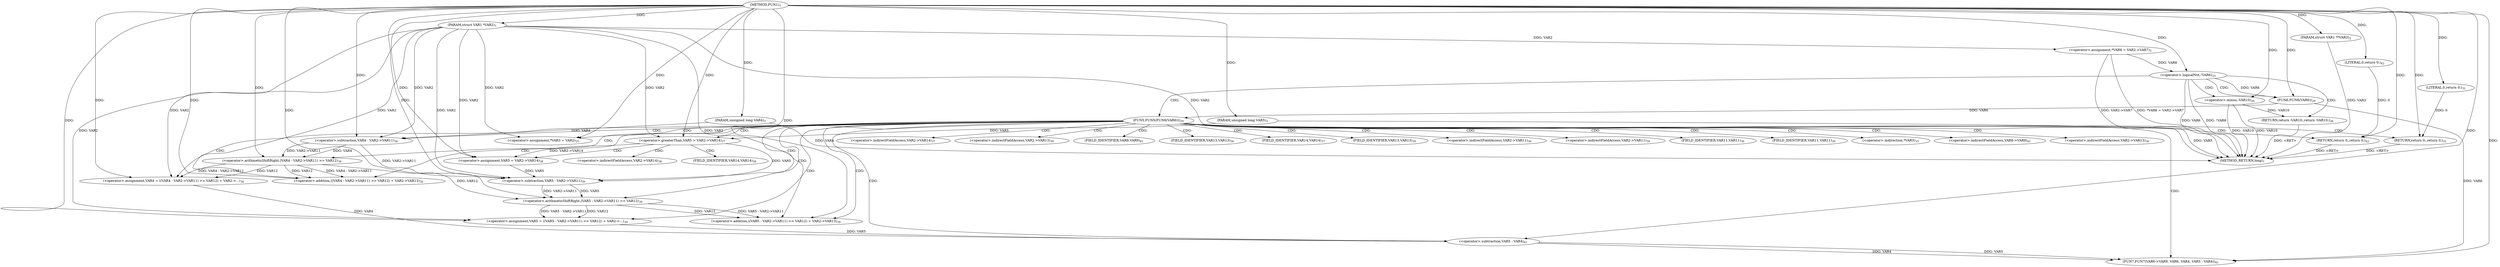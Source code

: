 digraph "FUN1" {  
"8" [label = <(METHOD,FUN1)<SUB>1</SUB>> ]
"87" [label = <(METHOD_RETURN,long)<SUB>1</SUB>> ]
"9" [label = <(PARAM,struct VAR1 *VAR2)<SUB>1</SUB>> ]
"10" [label = <(PARAM,struct VAR1 **VAR3)<SUB>2</SUB>> ]
"11" [label = <(PARAM,unsigned long VAR4)<SUB>3</SUB>> ]
"12" [label = <(PARAM,unsigned long VAR5)<SUB>3</SUB>> ]
"15" [label = <(&lt;operator&gt;.assignment,*VAR6 = VAR2-&gt;VAR7)<SUB>5</SUB>> ]
"34" [label = <(&lt;operator&gt;.assignment,*VAR3 = VAR2)<SUB>35</SUB>> ]
"38" [label = <(&lt;operator&gt;.assignment,VAR4 = ((VAR4 - VAR2-&gt;VAR11) &gt;&gt; VAR12) + VAR2-&gt;...)<SUB>36</SUB>> ]
"63" [label = <(&lt;operator&gt;.assignment,VAR5 = ((VAR5 - VAR2-&gt;VAR11) &gt;&gt; VAR12) + VAR2-&gt;...)<SUB>39</SUB>> ]
"76" [label = <(FUN7,FUN7(VAR6-&gt;VAR9, VAR6, VAR4, VAR5 - VAR4))<SUB>41</SUB>> ]
"85" [label = <(RETURN,return 0;,return 0;)<SUB>42</SUB>> ]
"21" [label = <(&lt;operator&gt;.logicalNot,!VAR6)<SUB>25</SUB>> ]
"28" [label = <(FUN5,FUN5(FUN6(VAR6)))<SUB>29</SUB>> ]
"52" [label = <(&lt;operator&gt;.greaterThan,VAR5 &gt; VAR2-&gt;VAR14)<SUB>37</SUB>> ]
"86" [label = <(LITERAL,0,return 0;)<SUB>42</SUB>> ]
"24" [label = <(RETURN,return -VAR10;,return -VAR10;)<SUB>26</SUB>> ]
"32" [label = <(RETURN,return 0;,return 0;)<SUB>31</SUB>> ]
"40" [label = <(&lt;operator&gt;.addition,((VAR4 - VAR2-&gt;VAR11) &gt;&gt; VAR12) + VAR2-&gt;VAR13)<SUB>36</SUB>> ]
"58" [label = <(&lt;operator&gt;.assignment,VAR5 = VAR2-&gt;VAR14)<SUB>38</SUB>> ]
"65" [label = <(&lt;operator&gt;.addition,((VAR5 - VAR2-&gt;VAR11) &gt;&gt; VAR12) + VAR2-&gt;VAR13)<SUB>39</SUB>> ]
"82" [label = <(&lt;operator&gt;.subtraction,VAR5 - VAR4)<SUB>41</SUB>> ]
"25" [label = <(&lt;operator&gt;.minus,-VAR10)<SUB>26</SUB>> ]
"29" [label = <(FUN6,FUN6(VAR6))<SUB>29</SUB>> ]
"33" [label = <(LITERAL,0,return 0;)<SUB>31</SUB>> ]
"41" [label = <(&lt;operator&gt;.arithmeticShiftRight,(VAR4 - VAR2-&gt;VAR11) &gt;&gt; VAR12)<SUB>36</SUB>> ]
"66" [label = <(&lt;operator&gt;.arithmeticShiftRight,(VAR5 - VAR2-&gt;VAR11) &gt;&gt; VAR12)<SUB>39</SUB>> ]
"42" [label = <(&lt;operator&gt;.subtraction,VAR4 - VAR2-&gt;VAR11)<SUB>36</SUB>> ]
"67" [label = <(&lt;operator&gt;.subtraction,VAR5 - VAR2-&gt;VAR11)<SUB>39</SUB>> ]
"35" [label = <(&lt;operator&gt;.indirection,*VAR3)<SUB>35</SUB>> ]
"77" [label = <(&lt;operator&gt;.indirectFieldAccess,VAR6-&gt;VAR9)<SUB>41</SUB>> ]
"48" [label = <(&lt;operator&gt;.indirectFieldAccess,VAR2-&gt;VAR13)<SUB>36</SUB>> ]
"54" [label = <(&lt;operator&gt;.indirectFieldAccess,VAR2-&gt;VAR14)<SUB>37</SUB>> ]
"73" [label = <(&lt;operator&gt;.indirectFieldAccess,VAR2-&gt;VAR13)<SUB>39</SUB>> ]
"79" [label = <(FIELD_IDENTIFIER,VAR9,VAR9)<SUB>41</SUB>> ]
"50" [label = <(FIELD_IDENTIFIER,VAR13,VAR13)<SUB>36</SUB>> ]
"56" [label = <(FIELD_IDENTIFIER,VAR14,VAR14)<SUB>37</SUB>> ]
"60" [label = <(&lt;operator&gt;.indirectFieldAccess,VAR2-&gt;VAR14)<SUB>38</SUB>> ]
"75" [label = <(FIELD_IDENTIFIER,VAR13,VAR13)<SUB>39</SUB>> ]
"44" [label = <(&lt;operator&gt;.indirectFieldAccess,VAR2-&gt;VAR11)<SUB>36</SUB>> ]
"62" [label = <(FIELD_IDENTIFIER,VAR14,VAR14)<SUB>38</SUB>> ]
"69" [label = <(&lt;operator&gt;.indirectFieldAccess,VAR2-&gt;VAR11)<SUB>39</SUB>> ]
"46" [label = <(FIELD_IDENTIFIER,VAR11,VAR11)<SUB>36</SUB>> ]
"71" [label = <(FIELD_IDENTIFIER,VAR11,VAR11)<SUB>39</SUB>> ]
  "85" -> "87"  [ label = "DDG: &lt;RET&gt;"] 
  "24" -> "87"  [ label = "DDG: &lt;RET&gt;"] 
  "32" -> "87"  [ label = "DDG: &lt;RET&gt;"] 
  "9" -> "87"  [ label = "DDG: VAR2"] 
  "10" -> "87"  [ label = "DDG: VAR3"] 
  "11" -> "87"  [ label = "DDG: VAR4"] 
  "12" -> "87"  [ label = "DDG: VAR5"] 
  "15" -> "87"  [ label = "DDG: VAR2-&gt;VAR7"] 
  "15" -> "87"  [ label = "DDG: *VAR6 = VAR2-&gt;VAR7"] 
  "21" -> "87"  [ label = "DDG: VAR6"] 
  "21" -> "87"  [ label = "DDG: !VAR6"] 
  "25" -> "87"  [ label = "DDG: VAR10"] 
  "25" -> "87"  [ label = "DDG: -VAR10"] 
  "8" -> "9"  [ label = "DDG: "] 
  "8" -> "10"  [ label = "DDG: "] 
  "8" -> "11"  [ label = "DDG: "] 
  "8" -> "12"  [ label = "DDG: "] 
  "9" -> "15"  [ label = "DDG: VAR2"] 
  "9" -> "34"  [ label = "DDG: VAR2"] 
  "8" -> "34"  [ label = "DDG: "] 
  "41" -> "38"  [ label = "DDG: VAR4 - VAR2-&gt;VAR11"] 
  "41" -> "38"  [ label = "DDG: VAR12"] 
  "9" -> "38"  [ label = "DDG: VAR2"] 
  "8" -> "38"  [ label = "DDG: "] 
  "66" -> "63"  [ label = "DDG: VAR5 - VAR2-&gt;VAR11"] 
  "66" -> "63"  [ label = "DDG: VAR12"] 
  "9" -> "63"  [ label = "DDG: VAR2"] 
  "8" -> "63"  [ label = "DDG: "] 
  "86" -> "85"  [ label = "DDG: 0"] 
  "8" -> "85"  [ label = "DDG: "] 
  "29" -> "76"  [ label = "DDG: VAR6"] 
  "8" -> "76"  [ label = "DDG: "] 
  "82" -> "76"  [ label = "DDG: VAR4"] 
  "82" -> "76"  [ label = "DDG: VAR5"] 
  "8" -> "86"  [ label = "DDG: "] 
  "15" -> "21"  [ label = "DDG: VAR6"] 
  "8" -> "21"  [ label = "DDG: "] 
  "25" -> "24"  [ label = "DDG: -VAR10"] 
  "29" -> "28"  [ label = "DDG: VAR6"] 
  "33" -> "32"  [ label = "DDG: 0"] 
  "8" -> "32"  [ label = "DDG: "] 
  "41" -> "40"  [ label = "DDG: VAR4 - VAR2-&gt;VAR11"] 
  "41" -> "40"  [ label = "DDG: VAR12"] 
  "9" -> "40"  [ label = "DDG: VAR2"] 
  "8" -> "40"  [ label = "DDG: "] 
  "12" -> "52"  [ label = "DDG: VAR5"] 
  "8" -> "52"  [ label = "DDG: "] 
  "9" -> "52"  [ label = "DDG: VAR2"] 
  "52" -> "58"  [ label = "DDG: VAR2-&gt;VAR14"] 
  "9" -> "58"  [ label = "DDG: VAR2"] 
  "8" -> "58"  [ label = "DDG: "] 
  "66" -> "65"  [ label = "DDG: VAR5 - VAR2-&gt;VAR11"] 
  "66" -> "65"  [ label = "DDG: VAR12"] 
  "9" -> "65"  [ label = "DDG: VAR2"] 
  "8" -> "65"  [ label = "DDG: "] 
  "63" -> "82"  [ label = "DDG: VAR5"] 
  "8" -> "82"  [ label = "DDG: "] 
  "38" -> "82"  [ label = "DDG: VAR4"] 
  "21" -> "29"  [ label = "DDG: VAR6"] 
  "8" -> "29"  [ label = "DDG: "] 
  "8" -> "33"  [ label = "DDG: "] 
  "42" -> "41"  [ label = "DDG: VAR4"] 
  "42" -> "41"  [ label = "DDG: VAR2-&gt;VAR11"] 
  "8" -> "41"  [ label = "DDG: "] 
  "67" -> "66"  [ label = "DDG: VAR5"] 
  "67" -> "66"  [ label = "DDG: VAR2-&gt;VAR11"] 
  "41" -> "66"  [ label = "DDG: VAR12"] 
  "8" -> "66"  [ label = "DDG: "] 
  "8" -> "25"  [ label = "DDG: "] 
  "11" -> "42"  [ label = "DDG: VAR4"] 
  "8" -> "42"  [ label = "DDG: "] 
  "9" -> "42"  [ label = "DDG: VAR2"] 
  "52" -> "67"  [ label = "DDG: VAR5"] 
  "58" -> "67"  [ label = "DDG: VAR5"] 
  "8" -> "67"  [ label = "DDG: "] 
  "42" -> "67"  [ label = "DDG: VAR2-&gt;VAR11"] 
  "9" -> "67"  [ label = "DDG: VAR2"] 
  "21" -> "28"  [ label = "CDG: "] 
  "21" -> "25"  [ label = "CDG: "] 
  "21" -> "29"  [ label = "CDG: "] 
  "21" -> "24"  [ label = "CDG: "] 
  "28" -> "34"  [ label = "CDG: "] 
  "28" -> "48"  [ label = "CDG: "] 
  "28" -> "32"  [ label = "CDG: "] 
  "28" -> "73"  [ label = "CDG: "] 
  "28" -> "77"  [ label = "CDG: "] 
  "28" -> "42"  [ label = "CDG: "] 
  "28" -> "66"  [ label = "CDG: "] 
  "28" -> "75"  [ label = "CDG: "] 
  "28" -> "52"  [ label = "CDG: "] 
  "28" -> "46"  [ label = "CDG: "] 
  "28" -> "85"  [ label = "CDG: "] 
  "28" -> "38"  [ label = "CDG: "] 
  "28" -> "56"  [ label = "CDG: "] 
  "28" -> "69"  [ label = "CDG: "] 
  "28" -> "67"  [ label = "CDG: "] 
  "28" -> "40"  [ label = "CDG: "] 
  "28" -> "76"  [ label = "CDG: "] 
  "28" -> "65"  [ label = "CDG: "] 
  "28" -> "50"  [ label = "CDG: "] 
  "28" -> "44"  [ label = "CDG: "] 
  "28" -> "35"  [ label = "CDG: "] 
  "28" -> "82"  [ label = "CDG: "] 
  "28" -> "54"  [ label = "CDG: "] 
  "28" -> "79"  [ label = "CDG: "] 
  "28" -> "71"  [ label = "CDG: "] 
  "28" -> "41"  [ label = "CDG: "] 
  "28" -> "63"  [ label = "CDG: "] 
  "52" -> "60"  [ label = "CDG: "] 
  "52" -> "58"  [ label = "CDG: "] 
  "52" -> "62"  [ label = "CDG: "] 
}
